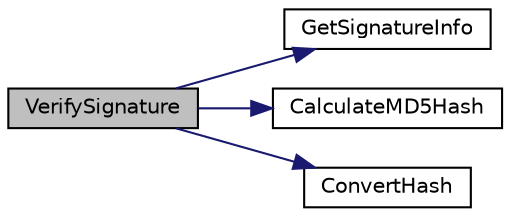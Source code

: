 digraph "VerifySignature"
{
  edge [fontname="Helvetica",fontsize="10",labelfontname="Helvetica",labelfontsize="10"];
  node [fontname="Helvetica",fontsize="10",shape=record];
  rankdir="LR";
  Node60 [label="VerifySignature",height=0.2,width=0.4,color="black", fillcolor="grey75", style="filled", fontcolor="black"];
  Node60 -> Node61 [color="midnightblue",fontsize="10",style="solid",fontname="Helvetica"];
  Node61 [label="GetSignatureInfo",height=0.2,width=0.4,color="black", fillcolor="white", style="filled",URL="$info__sec__proj_8cpp.html#ada72cfdc33768dcec5387ea89915ac1a"];
  Node60 -> Node62 [color="midnightblue",fontsize="10",style="solid",fontname="Helvetica"];
  Node62 [label="CalculateMD5Hash",height=0.2,width=0.4,color="black", fillcolor="white", style="filled",URL="$info__sec__proj_8cpp.html#a55cc315069953b5d5248f0d736918a8f"];
  Node60 -> Node63 [color="midnightblue",fontsize="10",style="solid",fontname="Helvetica"];
  Node63 [label="ConvertHash",height=0.2,width=0.4,color="black", fillcolor="white", style="filled",URL="$info__sec__proj_8cpp.html#a42f36c4699c37df5b8313ce404af79c0"];
}
